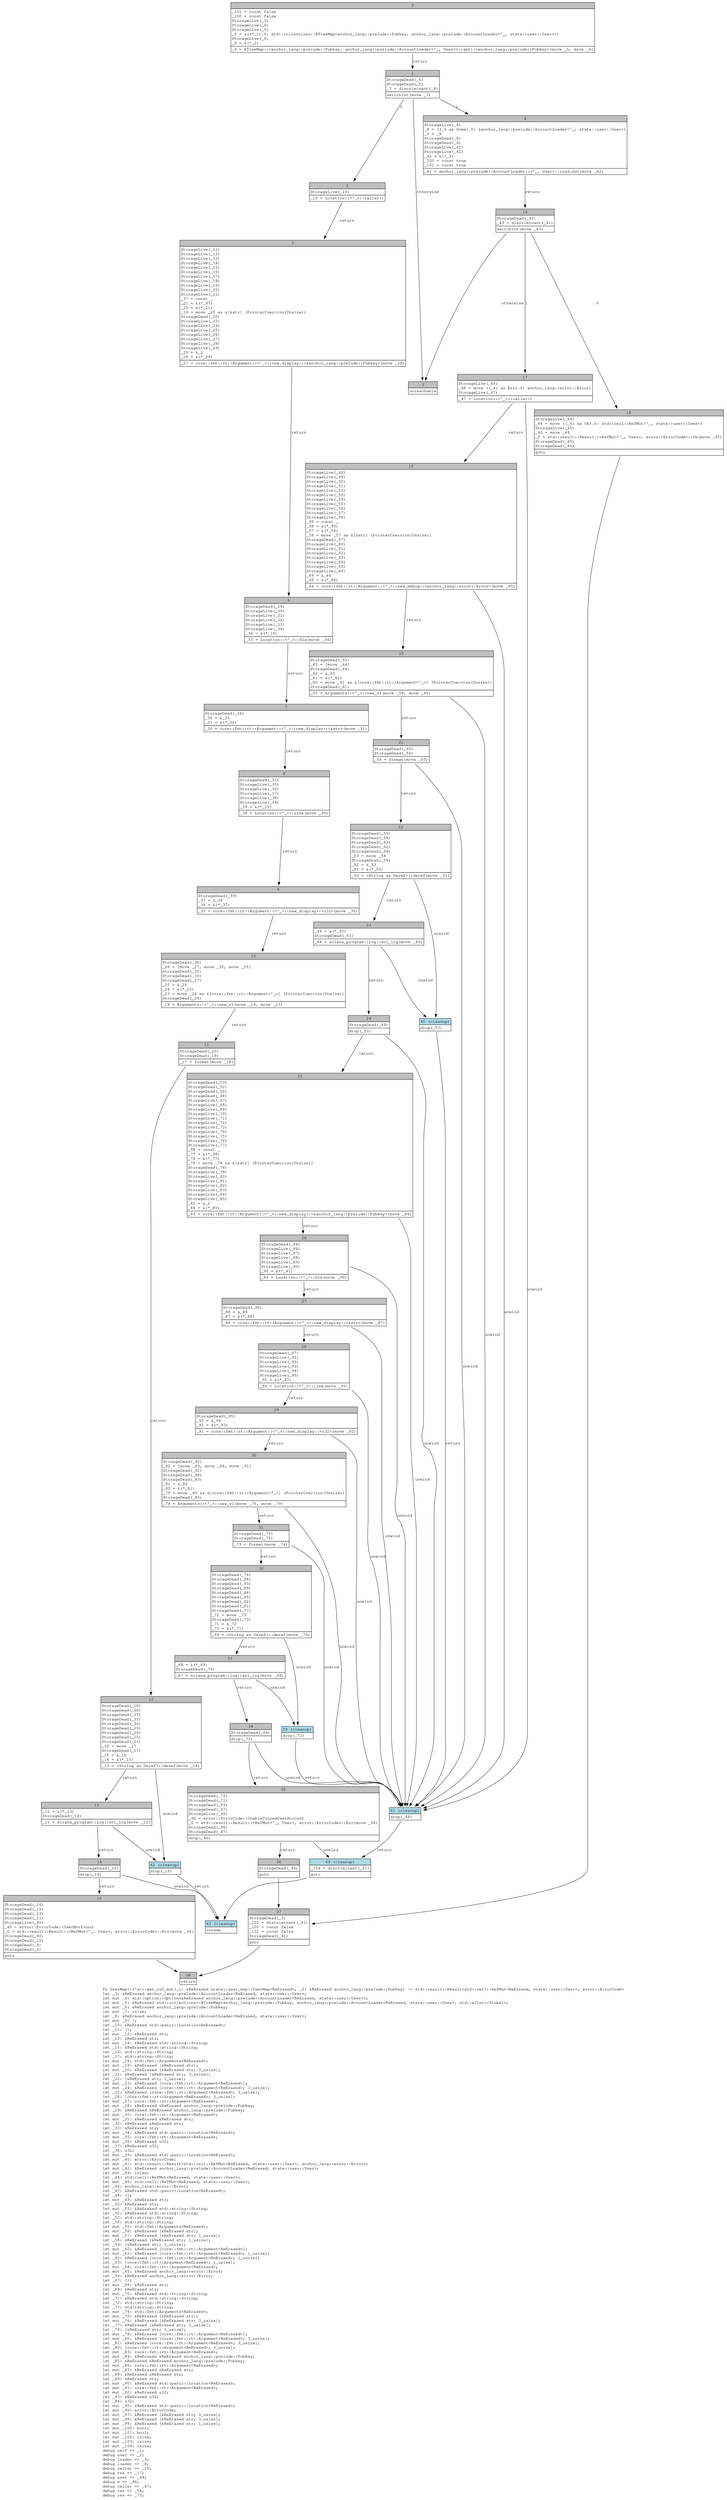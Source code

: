 digraph Mir_0_4481 {
    graph [fontname="Courier, monospace"];
    node [fontname="Courier, monospace"];
    edge [fontname="Courier, monospace"];
    label=<fn UserMap::&lt;'a&gt;::get_ref_mut(_1: &amp;ReErased state::user_map::UserMap&lt;ReErased&gt;, _2: &amp;ReErased anchor_lang::prelude::Pubkey) -&gt; std::result::Result&lt;std::cell::RefMut&lt;ReErased, state::user::User&gt;, error::ErrorCode&gt;<br align="left"/>let _3: &amp;ReErased anchor_lang::prelude::AccountLoader&lt;ReErased, state::user::User&gt;;<br align="left"/>let mut _4: std::option::Option&lt;&amp;ReErased anchor_lang::prelude::AccountLoader&lt;ReErased, state::user::User&gt;&gt;;<br align="left"/>let mut _5: &amp;ReErased std::collections::BTreeMap&lt;anchor_lang::prelude::Pubkey, anchor_lang::prelude::AccountLoader&lt;ReErased, state::user::User&gt;, std::alloc::Global&gt;;<br align="left"/>let mut _6: &amp;ReErased anchor_lang::prelude::Pubkey;<br align="left"/>let mut _7: isize;<br align="left"/>let _8: &amp;ReErased anchor_lang::prelude::AccountLoader&lt;ReErased, state::user::User&gt;;<br align="left"/>let mut _9: !;<br align="left"/>let _10: &amp;ReErased std::panic::Location&lt;ReErased&gt;;<br align="left"/>let _11: ();<br align="left"/>let mut _12: &amp;ReErased str;<br align="left"/>let _13: &amp;ReErased str;<br align="left"/>let mut _14: &amp;ReErased std::string::String;<br align="left"/>let _15: &amp;ReErased std::string::String;<br align="left"/>let _16: std::string::String;<br align="left"/>let _17: std::string::String;<br align="left"/>let mut _18: std::fmt::Arguments&lt;ReErased&gt;;<br align="left"/>let mut _19: &amp;ReErased [&amp;ReErased str];<br align="left"/>let mut _20: &amp;ReErased [&amp;ReErased str; 3_usize];<br align="left"/>let _21: &amp;ReErased [&amp;ReErased str; 3_usize];<br align="left"/>let _22: [&amp;ReErased str; 3_usize];<br align="left"/>let mut _23: &amp;ReErased [core::fmt::rt::Argument&lt;ReErased&gt;];<br align="left"/>let mut _24: &amp;ReErased [core::fmt::rt::Argument&lt;ReErased&gt;; 3_usize];<br align="left"/>let _25: &amp;ReErased [core::fmt::rt::Argument&lt;ReErased&gt;; 3_usize];<br align="left"/>let _26: [core::fmt::rt::Argument&lt;ReErased&gt;; 3_usize];<br align="left"/>let mut _27: core::fmt::rt::Argument&lt;ReErased&gt;;<br align="left"/>let mut _28: &amp;ReErased &amp;ReErased anchor_lang::prelude::Pubkey;<br align="left"/>let _29: &amp;ReErased &amp;ReErased anchor_lang::prelude::Pubkey;<br align="left"/>let mut _30: core::fmt::rt::Argument&lt;ReErased&gt;;<br align="left"/>let mut _31: &amp;ReErased &amp;ReErased str;<br align="left"/>let _32: &amp;ReErased &amp;ReErased str;<br align="left"/>let _33: &amp;ReErased str;<br align="left"/>let mut _34: &amp;ReErased std::panic::Location&lt;ReErased&gt;;<br align="left"/>let mut _35: core::fmt::rt::Argument&lt;ReErased&gt;;<br align="left"/>let mut _36: &amp;ReErased u32;<br align="left"/>let _37: &amp;ReErased u32;<br align="left"/>let _38: u32;<br align="left"/>let mut _39: &amp;ReErased std::panic::Location&lt;ReErased&gt;;<br align="left"/>let mut _40: error::ErrorCode;<br align="left"/>let mut _41: std::result::Result&lt;std::cell::RefMut&lt;ReErased, state::user::User&gt;, anchor_lang::error::Error&gt;;<br align="left"/>let mut _42: &amp;ReErased anchor_lang::prelude::AccountLoader&lt;ReErased, state::user::User&gt;;<br align="left"/>let mut _43: isize;<br align="left"/>let _44: std::cell::RefMut&lt;ReErased, state::user::User&gt;;<br align="left"/>let mut _45: std::cell::RefMut&lt;ReErased, state::user::User&gt;;<br align="left"/>let _46: anchor_lang::error::Error;<br align="left"/>let _47: &amp;ReErased std::panic::Location&lt;ReErased&gt;;<br align="left"/>let _48: ();<br align="left"/>let mut _49: &amp;ReErased str;<br align="left"/>let _50: &amp;ReErased str;<br align="left"/>let mut _51: &amp;ReErased std::string::String;<br align="left"/>let _52: &amp;ReErased std::string::String;<br align="left"/>let _53: std::string::String;<br align="left"/>let _54: std::string::String;<br align="left"/>let mut _55: std::fmt::Arguments&lt;ReErased&gt;;<br align="left"/>let mut _56: &amp;ReErased [&amp;ReErased str];<br align="left"/>let mut _57: &amp;ReErased [&amp;ReErased str; 1_usize];<br align="left"/>let _58: &amp;ReErased [&amp;ReErased str; 1_usize];<br align="left"/>let _59: [&amp;ReErased str; 1_usize];<br align="left"/>let mut _60: &amp;ReErased [core::fmt::rt::Argument&lt;ReErased&gt;];<br align="left"/>let mut _61: &amp;ReErased [core::fmt::rt::Argument&lt;ReErased&gt;; 1_usize];<br align="left"/>let _62: &amp;ReErased [core::fmt::rt::Argument&lt;ReErased&gt;; 1_usize];<br align="left"/>let _63: [core::fmt::rt::Argument&lt;ReErased&gt;; 1_usize];<br align="left"/>let mut _64: core::fmt::rt::Argument&lt;ReErased&gt;;<br align="left"/>let mut _65: &amp;ReErased anchor_lang::error::Error;<br align="left"/>let _66: &amp;ReErased anchor_lang::error::Error;<br align="left"/>let _67: ();<br align="left"/>let mut _68: &amp;ReErased str;<br align="left"/>let _69: &amp;ReErased str;<br align="left"/>let mut _70: &amp;ReErased std::string::String;<br align="left"/>let _71: &amp;ReErased std::string::String;<br align="left"/>let _72: std::string::String;<br align="left"/>let _73: std::string::String;<br align="left"/>let mut _74: std::fmt::Arguments&lt;ReErased&gt;;<br align="left"/>let mut _75: &amp;ReErased [&amp;ReErased str];<br align="left"/>let mut _76: &amp;ReErased [&amp;ReErased str; 3_usize];<br align="left"/>let _77: &amp;ReErased [&amp;ReErased str; 3_usize];<br align="left"/>let _78: [&amp;ReErased str; 3_usize];<br align="left"/>let mut _79: &amp;ReErased [core::fmt::rt::Argument&lt;ReErased&gt;];<br align="left"/>let mut _80: &amp;ReErased [core::fmt::rt::Argument&lt;ReErased&gt;; 3_usize];<br align="left"/>let _81: &amp;ReErased [core::fmt::rt::Argument&lt;ReErased&gt;; 3_usize];<br align="left"/>let _82: [core::fmt::rt::Argument&lt;ReErased&gt;; 3_usize];<br align="left"/>let mut _83: core::fmt::rt::Argument&lt;ReErased&gt;;<br align="left"/>let mut _84: &amp;ReErased &amp;ReErased anchor_lang::prelude::Pubkey;<br align="left"/>let _85: &amp;ReErased &amp;ReErased anchor_lang::prelude::Pubkey;<br align="left"/>let mut _86: core::fmt::rt::Argument&lt;ReErased&gt;;<br align="left"/>let mut _87: &amp;ReErased &amp;ReErased str;<br align="left"/>let _88: &amp;ReErased &amp;ReErased str;<br align="left"/>let _89: &amp;ReErased str;<br align="left"/>let mut _90: &amp;ReErased std::panic::Location&lt;ReErased&gt;;<br align="left"/>let mut _91: core::fmt::rt::Argument&lt;ReErased&gt;;<br align="left"/>let mut _92: &amp;ReErased u32;<br align="left"/>let _93: &amp;ReErased u32;<br align="left"/>let _94: u32;<br align="left"/>let mut _95: &amp;ReErased std::panic::Location&lt;ReErased&gt;;<br align="left"/>let mut _96: error::ErrorCode;<br align="left"/>let mut _97: &amp;ReErased [&amp;ReErased str; 3_usize];<br align="left"/>let mut _98: &amp;ReErased [&amp;ReErased str; 3_usize];<br align="left"/>let mut _99: &amp;ReErased [&amp;ReErased str; 1_usize];<br align="left"/>let mut _100: bool;<br align="left"/>let mut _101: bool;<br align="left"/>let mut _102: isize;<br align="left"/>let mut _103: isize;<br align="left"/>let mut _104: isize;<br align="left"/>debug self =&gt; _1;<br align="left"/>debug user =&gt; _2;<br align="left"/>debug loader =&gt; _3;<br align="left"/>debug loader =&gt; _8;<br align="left"/>debug caller =&gt; _10;<br align="left"/>debug res =&gt; _17;<br align="left"/>debug user =&gt; _44;<br align="left"/>debug e =&gt; _46;<br align="left"/>debug caller =&gt; _47;<br align="left"/>debug res =&gt; _54;<br align="left"/>debug res =&gt; _73;<br align="left"/>>;
    bb0__0_4481 [shape="none", label=<<table border="0" cellborder="1" cellspacing="0"><tr><td bgcolor="gray" align="center" colspan="1">0</td></tr><tr><td align="left" balign="left">_101 = const false<br/>_100 = const false<br/>StorageLive(_3)<br/>StorageLive(_4)<br/>StorageLive(_5)<br/>_5 = &amp;((*_1).0: std::collections::BTreeMap&lt;anchor_lang::prelude::Pubkey, anchor_lang::prelude::AccountLoader&lt;'_, state::user::User&gt;&gt;)<br/>StorageLive(_6)<br/>_6 = &amp;(*_2)<br/></td></tr><tr><td align="left">_4 = BTreeMap::&lt;anchor_lang::prelude::Pubkey, anchor_lang::prelude::AccountLoader&lt;'_, User&gt;&gt;::get::&lt;anchor_lang::prelude::Pubkey&gt;(move _5, move _6)</td></tr></table>>];
    bb1__0_4481 [shape="none", label=<<table border="0" cellborder="1" cellspacing="0"><tr><td bgcolor="gray" align="center" colspan="1">1</td></tr><tr><td align="left" balign="left">StorageDead(_6)<br/>StorageDead(_5)<br/>_7 = discriminant(_4)<br/></td></tr><tr><td align="left">switchInt(move _7)</td></tr></table>>];
    bb2__0_4481 [shape="none", label=<<table border="0" cellborder="1" cellspacing="0"><tr><td bgcolor="gray" align="center" colspan="1">2</td></tr><tr><td align="left" balign="left">StorageLive(_10)<br/></td></tr><tr><td align="left">_10 = Location::&lt;'_&gt;::caller()</td></tr></table>>];
    bb3__0_4481 [shape="none", label=<<table border="0" cellborder="1" cellspacing="0"><tr><td bgcolor="gray" align="center" colspan="1">3</td></tr><tr><td align="left">unreachable</td></tr></table>>];
    bb4__0_4481 [shape="none", label=<<table border="0" cellborder="1" cellspacing="0"><tr><td bgcolor="gray" align="center" colspan="1">4</td></tr><tr><td align="left" balign="left">StorageLive(_8)<br/>_8 = ((_4 as Some).0: &amp;anchor_lang::prelude::AccountLoader&lt;'_, state::user::User&gt;)<br/>_3 = _8<br/>StorageDead(_8)<br/>StorageDead(_4)<br/>StorageLive(_41)<br/>StorageLive(_42)<br/>_42 = &amp;(*_3)<br/>_100 = const true<br/>_101 = const true<br/></td></tr><tr><td align="left">_41 = anchor_lang::prelude::AccountLoader::&lt;'_, User&gt;::load_mut(move _42)</td></tr></table>>];
    bb5__0_4481 [shape="none", label=<<table border="0" cellborder="1" cellspacing="0"><tr><td bgcolor="gray" align="center" colspan="1">5</td></tr><tr><td align="left" balign="left">StorageLive(_11)<br/>StorageLive(_12)<br/>StorageLive(_13)<br/>StorageLive(_14)<br/>StorageLive(_15)<br/>StorageLive(_16)<br/>StorageLive(_17)<br/>StorageLive(_18)<br/>StorageLive(_19)<br/>StorageLive(_20)<br/>StorageLive(_21)<br/>_97 = const _<br/>_21 = &amp;(*_97)<br/>_20 = &amp;(*_21)<br/>_19 = move _20 as &amp;[&amp;str] (PointerCoercion(Unsize))<br/>StorageDead(_20)<br/>StorageLive(_23)<br/>StorageLive(_24)<br/>StorageLive(_25)<br/>StorageLive(_26)<br/>StorageLive(_27)<br/>StorageLive(_28)<br/>StorageLive(_29)<br/>_29 = &amp;_2<br/>_28 = &amp;(*_29)<br/></td></tr><tr><td align="left">_27 = core::fmt::rt::Argument::&lt;'_&gt;::new_display::&lt;&amp;anchor_lang::prelude::Pubkey&gt;(move _28)</td></tr></table>>];
    bb6__0_4481 [shape="none", label=<<table border="0" cellborder="1" cellspacing="0"><tr><td bgcolor="gray" align="center" colspan="1">6</td></tr><tr><td align="left" balign="left">StorageDead(_28)<br/>StorageLive(_30)<br/>StorageLive(_31)<br/>StorageLive(_32)<br/>StorageLive(_33)<br/>StorageLive(_34)<br/>_34 = &amp;(*_10)<br/></td></tr><tr><td align="left">_33 = Location::&lt;'_&gt;::file(move _34)</td></tr></table>>];
    bb7__0_4481 [shape="none", label=<<table border="0" cellborder="1" cellspacing="0"><tr><td bgcolor="gray" align="center" colspan="1">7</td></tr><tr><td align="left" balign="left">StorageDead(_34)<br/>_32 = &amp;_33<br/>_31 = &amp;(*_32)<br/></td></tr><tr><td align="left">_30 = core::fmt::rt::Argument::&lt;'_&gt;::new_display::&lt;&amp;str&gt;(move _31)</td></tr></table>>];
    bb8__0_4481 [shape="none", label=<<table border="0" cellborder="1" cellspacing="0"><tr><td bgcolor="gray" align="center" colspan="1">8</td></tr><tr><td align="left" balign="left">StorageDead(_31)<br/>StorageLive(_35)<br/>StorageLive(_36)<br/>StorageLive(_37)<br/>StorageLive(_38)<br/>StorageLive(_39)<br/>_39 = &amp;(*_10)<br/></td></tr><tr><td align="left">_38 = Location::&lt;'_&gt;::line(move _39)</td></tr></table>>];
    bb9__0_4481 [shape="none", label=<<table border="0" cellborder="1" cellspacing="0"><tr><td bgcolor="gray" align="center" colspan="1">9</td></tr><tr><td align="left" balign="left">StorageDead(_39)<br/>_37 = &amp;_38<br/>_36 = &amp;(*_37)<br/></td></tr><tr><td align="left">_35 = core::fmt::rt::Argument::&lt;'_&gt;::new_display::&lt;u32&gt;(move _36)</td></tr></table>>];
    bb10__0_4481 [shape="none", label=<<table border="0" cellborder="1" cellspacing="0"><tr><td bgcolor="gray" align="center" colspan="1">10</td></tr><tr><td align="left" balign="left">StorageDead(_36)<br/>_26 = [move _27, move _30, move _35]<br/>StorageDead(_35)<br/>StorageDead(_30)<br/>StorageDead(_27)<br/>_25 = &amp;_26<br/>_24 = &amp;(*_25)<br/>_23 = move _24 as &amp;[core::fmt::rt::Argument&lt;'_&gt;] (PointerCoercion(Unsize))<br/>StorageDead(_24)<br/></td></tr><tr><td align="left">_18 = Arguments::&lt;'_&gt;::new_v1(move _19, move _23)</td></tr></table>>];
    bb11__0_4481 [shape="none", label=<<table border="0" cellborder="1" cellspacing="0"><tr><td bgcolor="gray" align="center" colspan="1">11</td></tr><tr><td align="left" balign="left">StorageDead(_23)<br/>StorageDead(_19)<br/></td></tr><tr><td align="left">_17 = format(move _18)</td></tr></table>>];
    bb12__0_4481 [shape="none", label=<<table border="0" cellborder="1" cellspacing="0"><tr><td bgcolor="gray" align="center" colspan="1">12</td></tr><tr><td align="left" balign="left">StorageDead(_18)<br/>StorageDead(_38)<br/>StorageDead(_37)<br/>StorageDead(_33)<br/>StorageDead(_32)<br/>StorageDead(_29)<br/>StorageDead(_26)<br/>StorageDead(_25)<br/>StorageDead(_21)<br/>_16 = move _17<br/>StorageDead(_17)<br/>_15 = &amp;_16<br/>_14 = &amp;(*_15)<br/></td></tr><tr><td align="left">_13 = &lt;String as Deref&gt;::deref(move _14)</td></tr></table>>];
    bb13__0_4481 [shape="none", label=<<table border="0" cellborder="1" cellspacing="0"><tr><td bgcolor="gray" align="center" colspan="1">13</td></tr><tr><td align="left" balign="left">_12 = &amp;(*_13)<br/>StorageDead(_14)<br/></td></tr><tr><td align="left">_11 = solana_program::log::sol_log(move _12)</td></tr></table>>];
    bb14__0_4481 [shape="none", label=<<table border="0" cellborder="1" cellspacing="0"><tr><td bgcolor="gray" align="center" colspan="1">14</td></tr><tr><td align="left" balign="left">StorageDead(_12)<br/></td></tr><tr><td align="left">drop(_16)</td></tr></table>>];
    bb15__0_4481 [shape="none", label=<<table border="0" cellborder="1" cellspacing="0"><tr><td bgcolor="gray" align="center" colspan="1">15</td></tr><tr><td align="left" balign="left">StorageDead(_16)<br/>StorageDead(_15)<br/>StorageDead(_13)<br/>StorageDead(_11)<br/>StorageLive(_40)<br/>_40 = error::ErrorCode::UserNotFound<br/>_0 = std::result::Result::&lt;RefMut&lt;'_, User&gt;, error::ErrorCode&gt;::Err(move _40)<br/>StorageDead(_40)<br/>StorageDead(_10)<br/>StorageDead(_4)<br/>StorageDead(_3)<br/></td></tr><tr><td align="left">goto</td></tr></table>>];
    bb16__0_4481 [shape="none", label=<<table border="0" cellborder="1" cellspacing="0"><tr><td bgcolor="gray" align="center" colspan="1">16</td></tr><tr><td align="left" balign="left">StorageDead(_42)<br/>_43 = discriminant(_41)<br/></td></tr><tr><td align="left">switchInt(move _43)</td></tr></table>>];
    bb17__0_4481 [shape="none", label=<<table border="0" cellborder="1" cellspacing="0"><tr><td bgcolor="gray" align="center" colspan="1">17</td></tr><tr><td align="left" balign="left">StorageLive(_46)<br/>_46 = move ((_41 as Err).0: anchor_lang::error::Error)<br/>StorageLive(_47)<br/></td></tr><tr><td align="left">_47 = Location::&lt;'_&gt;::caller()</td></tr></table>>];
    bb18__0_4481 [shape="none", label=<<table border="0" cellborder="1" cellspacing="0"><tr><td bgcolor="gray" align="center" colspan="1">18</td></tr><tr><td align="left" balign="left">StorageLive(_44)<br/>_44 = move ((_41 as Ok).0: std::cell::RefMut&lt;'_, state::user::User&gt;)<br/>StorageLive(_45)<br/>_45 = move _44<br/>_0 = std::result::Result::&lt;RefMut&lt;'_, User&gt;, error::ErrorCode&gt;::Ok(move _45)<br/>StorageDead(_45)<br/>StorageDead(_44)<br/></td></tr><tr><td align="left">goto</td></tr></table>>];
    bb19__0_4481 [shape="none", label=<<table border="0" cellborder="1" cellspacing="0"><tr><td bgcolor="gray" align="center" colspan="1">19</td></tr><tr><td align="left" balign="left">StorageLive(_48)<br/>StorageLive(_49)<br/>StorageLive(_50)<br/>StorageLive(_51)<br/>StorageLive(_52)<br/>StorageLive(_53)<br/>StorageLive(_54)<br/>StorageLive(_55)<br/>StorageLive(_56)<br/>StorageLive(_57)<br/>StorageLive(_58)<br/>_99 = const _<br/>_58 = &amp;(*_99)<br/>_57 = &amp;(*_58)<br/>_56 = move _57 as &amp;[&amp;str] (PointerCoercion(Unsize))<br/>StorageDead(_57)<br/>StorageLive(_60)<br/>StorageLive(_61)<br/>StorageLive(_62)<br/>StorageLive(_63)<br/>StorageLive(_64)<br/>StorageLive(_65)<br/>StorageLive(_66)<br/>_66 = &amp;_46<br/>_65 = &amp;(*_66)<br/></td></tr><tr><td align="left">_64 = core::fmt::rt::Argument::&lt;'_&gt;::new_debug::&lt;anchor_lang::error::Error&gt;(move _65)</td></tr></table>>];
    bb20__0_4481 [shape="none", label=<<table border="0" cellborder="1" cellspacing="0"><tr><td bgcolor="gray" align="center" colspan="1">20</td></tr><tr><td align="left" balign="left">StorageDead(_65)<br/>_63 = [move _64]<br/>StorageDead(_64)<br/>_62 = &amp;_63<br/>_61 = &amp;(*_62)<br/>_60 = move _61 as &amp;[core::fmt::rt::Argument&lt;'_&gt;] (PointerCoercion(Unsize))<br/>StorageDead(_61)<br/></td></tr><tr><td align="left">_55 = Arguments::&lt;'_&gt;::new_v1(move _56, move _60)</td></tr></table>>];
    bb21__0_4481 [shape="none", label=<<table border="0" cellborder="1" cellspacing="0"><tr><td bgcolor="gray" align="center" colspan="1">21</td></tr><tr><td align="left" balign="left">StorageDead(_60)<br/>StorageDead(_56)<br/></td></tr><tr><td align="left">_54 = format(move _55)</td></tr></table>>];
    bb22__0_4481 [shape="none", label=<<table border="0" cellborder="1" cellspacing="0"><tr><td bgcolor="gray" align="center" colspan="1">22</td></tr><tr><td align="left" balign="left">StorageDead(_55)<br/>StorageDead(_66)<br/>StorageDead(_63)<br/>StorageDead(_62)<br/>StorageDead(_58)<br/>_53 = move _54<br/>StorageDead(_54)<br/>_52 = &amp;_53<br/>_51 = &amp;(*_52)<br/></td></tr><tr><td align="left">_50 = &lt;String as Deref&gt;::deref(move _51)</td></tr></table>>];
    bb23__0_4481 [shape="none", label=<<table border="0" cellborder="1" cellspacing="0"><tr><td bgcolor="gray" align="center" colspan="1">23</td></tr><tr><td align="left" balign="left">_49 = &amp;(*_50)<br/>StorageDead(_51)<br/></td></tr><tr><td align="left">_48 = solana_program::log::sol_log(move _49)</td></tr></table>>];
    bb24__0_4481 [shape="none", label=<<table border="0" cellborder="1" cellspacing="0"><tr><td bgcolor="gray" align="center" colspan="1">24</td></tr><tr><td align="left" balign="left">StorageDead(_49)<br/></td></tr><tr><td align="left">drop(_53)</td></tr></table>>];
    bb25__0_4481 [shape="none", label=<<table border="0" cellborder="1" cellspacing="0"><tr><td bgcolor="gray" align="center" colspan="1">25</td></tr><tr><td align="left" balign="left">StorageDead(_53)<br/>StorageDead(_52)<br/>StorageDead(_50)<br/>StorageDead(_48)<br/>StorageLive(_67)<br/>StorageLive(_68)<br/>StorageLive(_69)<br/>StorageLive(_70)<br/>StorageLive(_71)<br/>StorageLive(_72)<br/>StorageLive(_73)<br/>StorageLive(_74)<br/>StorageLive(_75)<br/>StorageLive(_76)<br/>StorageLive(_77)<br/>_98 = const _<br/>_77 = &amp;(*_98)<br/>_76 = &amp;(*_77)<br/>_75 = move _76 as &amp;[&amp;str] (PointerCoercion(Unsize))<br/>StorageDead(_76)<br/>StorageLive(_79)<br/>StorageLive(_80)<br/>StorageLive(_81)<br/>StorageLive(_82)<br/>StorageLive(_83)<br/>StorageLive(_84)<br/>StorageLive(_85)<br/>_85 = &amp;_2<br/>_84 = &amp;(*_85)<br/></td></tr><tr><td align="left">_83 = core::fmt::rt::Argument::&lt;'_&gt;::new_display::&lt;&amp;anchor_lang::prelude::Pubkey&gt;(move _84)</td></tr></table>>];
    bb26__0_4481 [shape="none", label=<<table border="0" cellborder="1" cellspacing="0"><tr><td bgcolor="gray" align="center" colspan="1">26</td></tr><tr><td align="left" balign="left">StorageDead(_84)<br/>StorageLive(_86)<br/>StorageLive(_87)<br/>StorageLive(_88)<br/>StorageLive(_89)<br/>StorageLive(_90)<br/>_90 = &amp;(*_47)<br/></td></tr><tr><td align="left">_89 = Location::&lt;'_&gt;::file(move _90)</td></tr></table>>];
    bb27__0_4481 [shape="none", label=<<table border="0" cellborder="1" cellspacing="0"><tr><td bgcolor="gray" align="center" colspan="1">27</td></tr><tr><td align="left" balign="left">StorageDead(_90)<br/>_88 = &amp;_89<br/>_87 = &amp;(*_88)<br/></td></tr><tr><td align="left">_86 = core::fmt::rt::Argument::&lt;'_&gt;::new_display::&lt;&amp;str&gt;(move _87)</td></tr></table>>];
    bb28__0_4481 [shape="none", label=<<table border="0" cellborder="1" cellspacing="0"><tr><td bgcolor="gray" align="center" colspan="1">28</td></tr><tr><td align="left" balign="left">StorageDead(_87)<br/>StorageLive(_91)<br/>StorageLive(_92)<br/>StorageLive(_93)<br/>StorageLive(_94)<br/>StorageLive(_95)<br/>_95 = &amp;(*_47)<br/></td></tr><tr><td align="left">_94 = Location::&lt;'_&gt;::line(move _95)</td></tr></table>>];
    bb29__0_4481 [shape="none", label=<<table border="0" cellborder="1" cellspacing="0"><tr><td bgcolor="gray" align="center" colspan="1">29</td></tr><tr><td align="left" balign="left">StorageDead(_95)<br/>_93 = &amp;_94<br/>_92 = &amp;(*_93)<br/></td></tr><tr><td align="left">_91 = core::fmt::rt::Argument::&lt;'_&gt;::new_display::&lt;u32&gt;(move _92)</td></tr></table>>];
    bb30__0_4481 [shape="none", label=<<table border="0" cellborder="1" cellspacing="0"><tr><td bgcolor="gray" align="center" colspan="1">30</td></tr><tr><td align="left" balign="left">StorageDead(_92)<br/>_82 = [move _83, move _86, move _91]<br/>StorageDead(_91)<br/>StorageDead(_86)<br/>StorageDead(_83)<br/>_81 = &amp;_82<br/>_80 = &amp;(*_81)<br/>_79 = move _80 as &amp;[core::fmt::rt::Argument&lt;'_&gt;] (PointerCoercion(Unsize))<br/>StorageDead(_80)<br/></td></tr><tr><td align="left">_74 = Arguments::&lt;'_&gt;::new_v1(move _75, move _79)</td></tr></table>>];
    bb31__0_4481 [shape="none", label=<<table border="0" cellborder="1" cellspacing="0"><tr><td bgcolor="gray" align="center" colspan="1">31</td></tr><tr><td align="left" balign="left">StorageDead(_79)<br/>StorageDead(_75)<br/></td></tr><tr><td align="left">_73 = format(move _74)</td></tr></table>>];
    bb32__0_4481 [shape="none", label=<<table border="0" cellborder="1" cellspacing="0"><tr><td bgcolor="gray" align="center" colspan="1">32</td></tr><tr><td align="left" balign="left">StorageDead(_74)<br/>StorageDead(_94)<br/>StorageDead(_93)<br/>StorageDead(_89)<br/>StorageDead(_88)<br/>StorageDead(_85)<br/>StorageDead(_82)<br/>StorageDead(_81)<br/>StorageDead(_77)<br/>_72 = move _73<br/>StorageDead(_73)<br/>_71 = &amp;_72<br/>_70 = &amp;(*_71)<br/></td></tr><tr><td align="left">_69 = &lt;String as Deref&gt;::deref(move _70)</td></tr></table>>];
    bb33__0_4481 [shape="none", label=<<table border="0" cellborder="1" cellspacing="0"><tr><td bgcolor="gray" align="center" colspan="1">33</td></tr><tr><td align="left" balign="left">_68 = &amp;(*_69)<br/>StorageDead(_70)<br/></td></tr><tr><td align="left">_67 = solana_program::log::sol_log(move _68)</td></tr></table>>];
    bb34__0_4481 [shape="none", label=<<table border="0" cellborder="1" cellspacing="0"><tr><td bgcolor="gray" align="center" colspan="1">34</td></tr><tr><td align="left" balign="left">StorageDead(_68)<br/></td></tr><tr><td align="left">drop(_72)</td></tr></table>>];
    bb35__0_4481 [shape="none", label=<<table border="0" cellborder="1" cellspacing="0"><tr><td bgcolor="gray" align="center" colspan="1">35</td></tr><tr><td align="left" balign="left">StorageDead(_72)<br/>StorageDead(_71)<br/>StorageDead(_69)<br/>StorageDead(_67)<br/>StorageLive(_96)<br/>_96 = error::ErrorCode::UnableToLoadUserAccount<br/>_0 = std::result::Result::&lt;RefMut&lt;'_, User&gt;, error::ErrorCode&gt;::Err(move _96)<br/>StorageDead(_96)<br/>StorageDead(_47)<br/></td></tr><tr><td align="left">drop(_46)</td></tr></table>>];
    bb36__0_4481 [shape="none", label=<<table border="0" cellborder="1" cellspacing="0"><tr><td bgcolor="gray" align="center" colspan="1">36</td></tr><tr><td align="left" balign="left">StorageDead(_46)<br/></td></tr><tr><td align="left">goto</td></tr></table>>];
    bb37__0_4481 [shape="none", label=<<table border="0" cellborder="1" cellspacing="0"><tr><td bgcolor="gray" align="center" colspan="1">37</td></tr><tr><td align="left" balign="left">StorageDead(_3)<br/>_102 = discriminant(_41)<br/>_100 = const false<br/>_101 = const false<br/>StorageDead(_41)<br/></td></tr><tr><td align="left">goto</td></tr></table>>];
    bb38__0_4481 [shape="none", label=<<table border="0" cellborder="1" cellspacing="0"><tr><td bgcolor="gray" align="center" colspan="1">38</td></tr><tr><td align="left">return</td></tr></table>>];
    bb39__0_4481 [shape="none", label=<<table border="0" cellborder="1" cellspacing="0"><tr><td bgcolor="lightblue" align="center" colspan="1">39 (cleanup)</td></tr><tr><td align="left">drop(_72)</td></tr></table>>];
    bb40__0_4481 [shape="none", label=<<table border="0" cellborder="1" cellspacing="0"><tr><td bgcolor="lightblue" align="center" colspan="1">40 (cleanup)</td></tr><tr><td align="left">drop(_53)</td></tr></table>>];
    bb41__0_4481 [shape="none", label=<<table border="0" cellborder="1" cellspacing="0"><tr><td bgcolor="lightblue" align="center" colspan="1">41 (cleanup)</td></tr><tr><td align="left">drop(_46)</td></tr></table>>];
    bb42__0_4481 [shape="none", label=<<table border="0" cellborder="1" cellspacing="0"><tr><td bgcolor="lightblue" align="center" colspan="1">42 (cleanup)</td></tr><tr><td align="left">drop(_16)</td></tr></table>>];
    bb43__0_4481 [shape="none", label=<<table border="0" cellborder="1" cellspacing="0"><tr><td bgcolor="lightblue" align="center" colspan="1">43 (cleanup)</td></tr><tr><td align="left">resume</td></tr></table>>];
    bb44__0_4481 [shape="none", label=<<table border="0" cellborder="1" cellspacing="0"><tr><td bgcolor="lightblue" align="center" colspan="1">44 (cleanup)</td></tr><tr><td align="left" balign="left">_104 = discriminant(_41)<br/></td></tr><tr><td align="left">goto</td></tr></table>>];
    bb0__0_4481 -> bb1__0_4481 [label="return"];
    bb1__0_4481 -> bb2__0_4481 [label="0"];
    bb1__0_4481 -> bb4__0_4481 [label="1"];
    bb1__0_4481 -> bb3__0_4481 [label="otherwise"];
    bb2__0_4481 -> bb5__0_4481 [label="return"];
    bb4__0_4481 -> bb16__0_4481 [label="return"];
    bb5__0_4481 -> bb6__0_4481 [label="return"];
    bb6__0_4481 -> bb7__0_4481 [label="return"];
    bb7__0_4481 -> bb8__0_4481 [label="return"];
    bb8__0_4481 -> bb9__0_4481 [label="return"];
    bb9__0_4481 -> bb10__0_4481 [label="return"];
    bb10__0_4481 -> bb11__0_4481 [label="return"];
    bb11__0_4481 -> bb12__0_4481 [label="return"];
    bb12__0_4481 -> bb13__0_4481 [label="return"];
    bb12__0_4481 -> bb42__0_4481 [label="unwind"];
    bb13__0_4481 -> bb14__0_4481 [label="return"];
    bb13__0_4481 -> bb42__0_4481 [label="unwind"];
    bb14__0_4481 -> bb15__0_4481 [label="return"];
    bb14__0_4481 -> bb43__0_4481 [label="unwind"];
    bb15__0_4481 -> bb38__0_4481 [label=""];
    bb16__0_4481 -> bb18__0_4481 [label="0"];
    bb16__0_4481 -> bb17__0_4481 [label="1"];
    bb16__0_4481 -> bb3__0_4481 [label="otherwise"];
    bb17__0_4481 -> bb19__0_4481 [label="return"];
    bb17__0_4481 -> bb41__0_4481 [label="unwind"];
    bb18__0_4481 -> bb37__0_4481 [label=""];
    bb19__0_4481 -> bb20__0_4481 [label="return"];
    bb19__0_4481 -> bb41__0_4481 [label="unwind"];
    bb20__0_4481 -> bb21__0_4481 [label="return"];
    bb20__0_4481 -> bb41__0_4481 [label="unwind"];
    bb21__0_4481 -> bb22__0_4481 [label="return"];
    bb21__0_4481 -> bb41__0_4481 [label="unwind"];
    bb22__0_4481 -> bb23__0_4481 [label="return"];
    bb22__0_4481 -> bb40__0_4481 [label="unwind"];
    bb23__0_4481 -> bb24__0_4481 [label="return"];
    bb23__0_4481 -> bb40__0_4481 [label="unwind"];
    bb24__0_4481 -> bb25__0_4481 [label="return"];
    bb24__0_4481 -> bb41__0_4481 [label="unwind"];
    bb25__0_4481 -> bb26__0_4481 [label="return"];
    bb25__0_4481 -> bb41__0_4481 [label="unwind"];
    bb26__0_4481 -> bb27__0_4481 [label="return"];
    bb26__0_4481 -> bb41__0_4481 [label="unwind"];
    bb27__0_4481 -> bb28__0_4481 [label="return"];
    bb27__0_4481 -> bb41__0_4481 [label="unwind"];
    bb28__0_4481 -> bb29__0_4481 [label="return"];
    bb28__0_4481 -> bb41__0_4481 [label="unwind"];
    bb29__0_4481 -> bb30__0_4481 [label="return"];
    bb29__0_4481 -> bb41__0_4481 [label="unwind"];
    bb30__0_4481 -> bb31__0_4481 [label="return"];
    bb30__0_4481 -> bb41__0_4481 [label="unwind"];
    bb31__0_4481 -> bb32__0_4481 [label="return"];
    bb31__0_4481 -> bb41__0_4481 [label="unwind"];
    bb32__0_4481 -> bb33__0_4481 [label="return"];
    bb32__0_4481 -> bb39__0_4481 [label="unwind"];
    bb33__0_4481 -> bb34__0_4481 [label="return"];
    bb33__0_4481 -> bb39__0_4481 [label="unwind"];
    bb34__0_4481 -> bb35__0_4481 [label="return"];
    bb34__0_4481 -> bb41__0_4481 [label="unwind"];
    bb35__0_4481 -> bb36__0_4481 [label="return"];
    bb35__0_4481 -> bb44__0_4481 [label="unwind"];
    bb36__0_4481 -> bb37__0_4481 [label=""];
    bb37__0_4481 -> bb38__0_4481 [label=""];
    bb39__0_4481 -> bb41__0_4481 [label="return"];
    bb40__0_4481 -> bb41__0_4481 [label="return"];
    bb41__0_4481 -> bb44__0_4481 [label="return"];
    bb42__0_4481 -> bb43__0_4481 [label="return"];
    bb44__0_4481 -> bb43__0_4481 [label=""];
}
